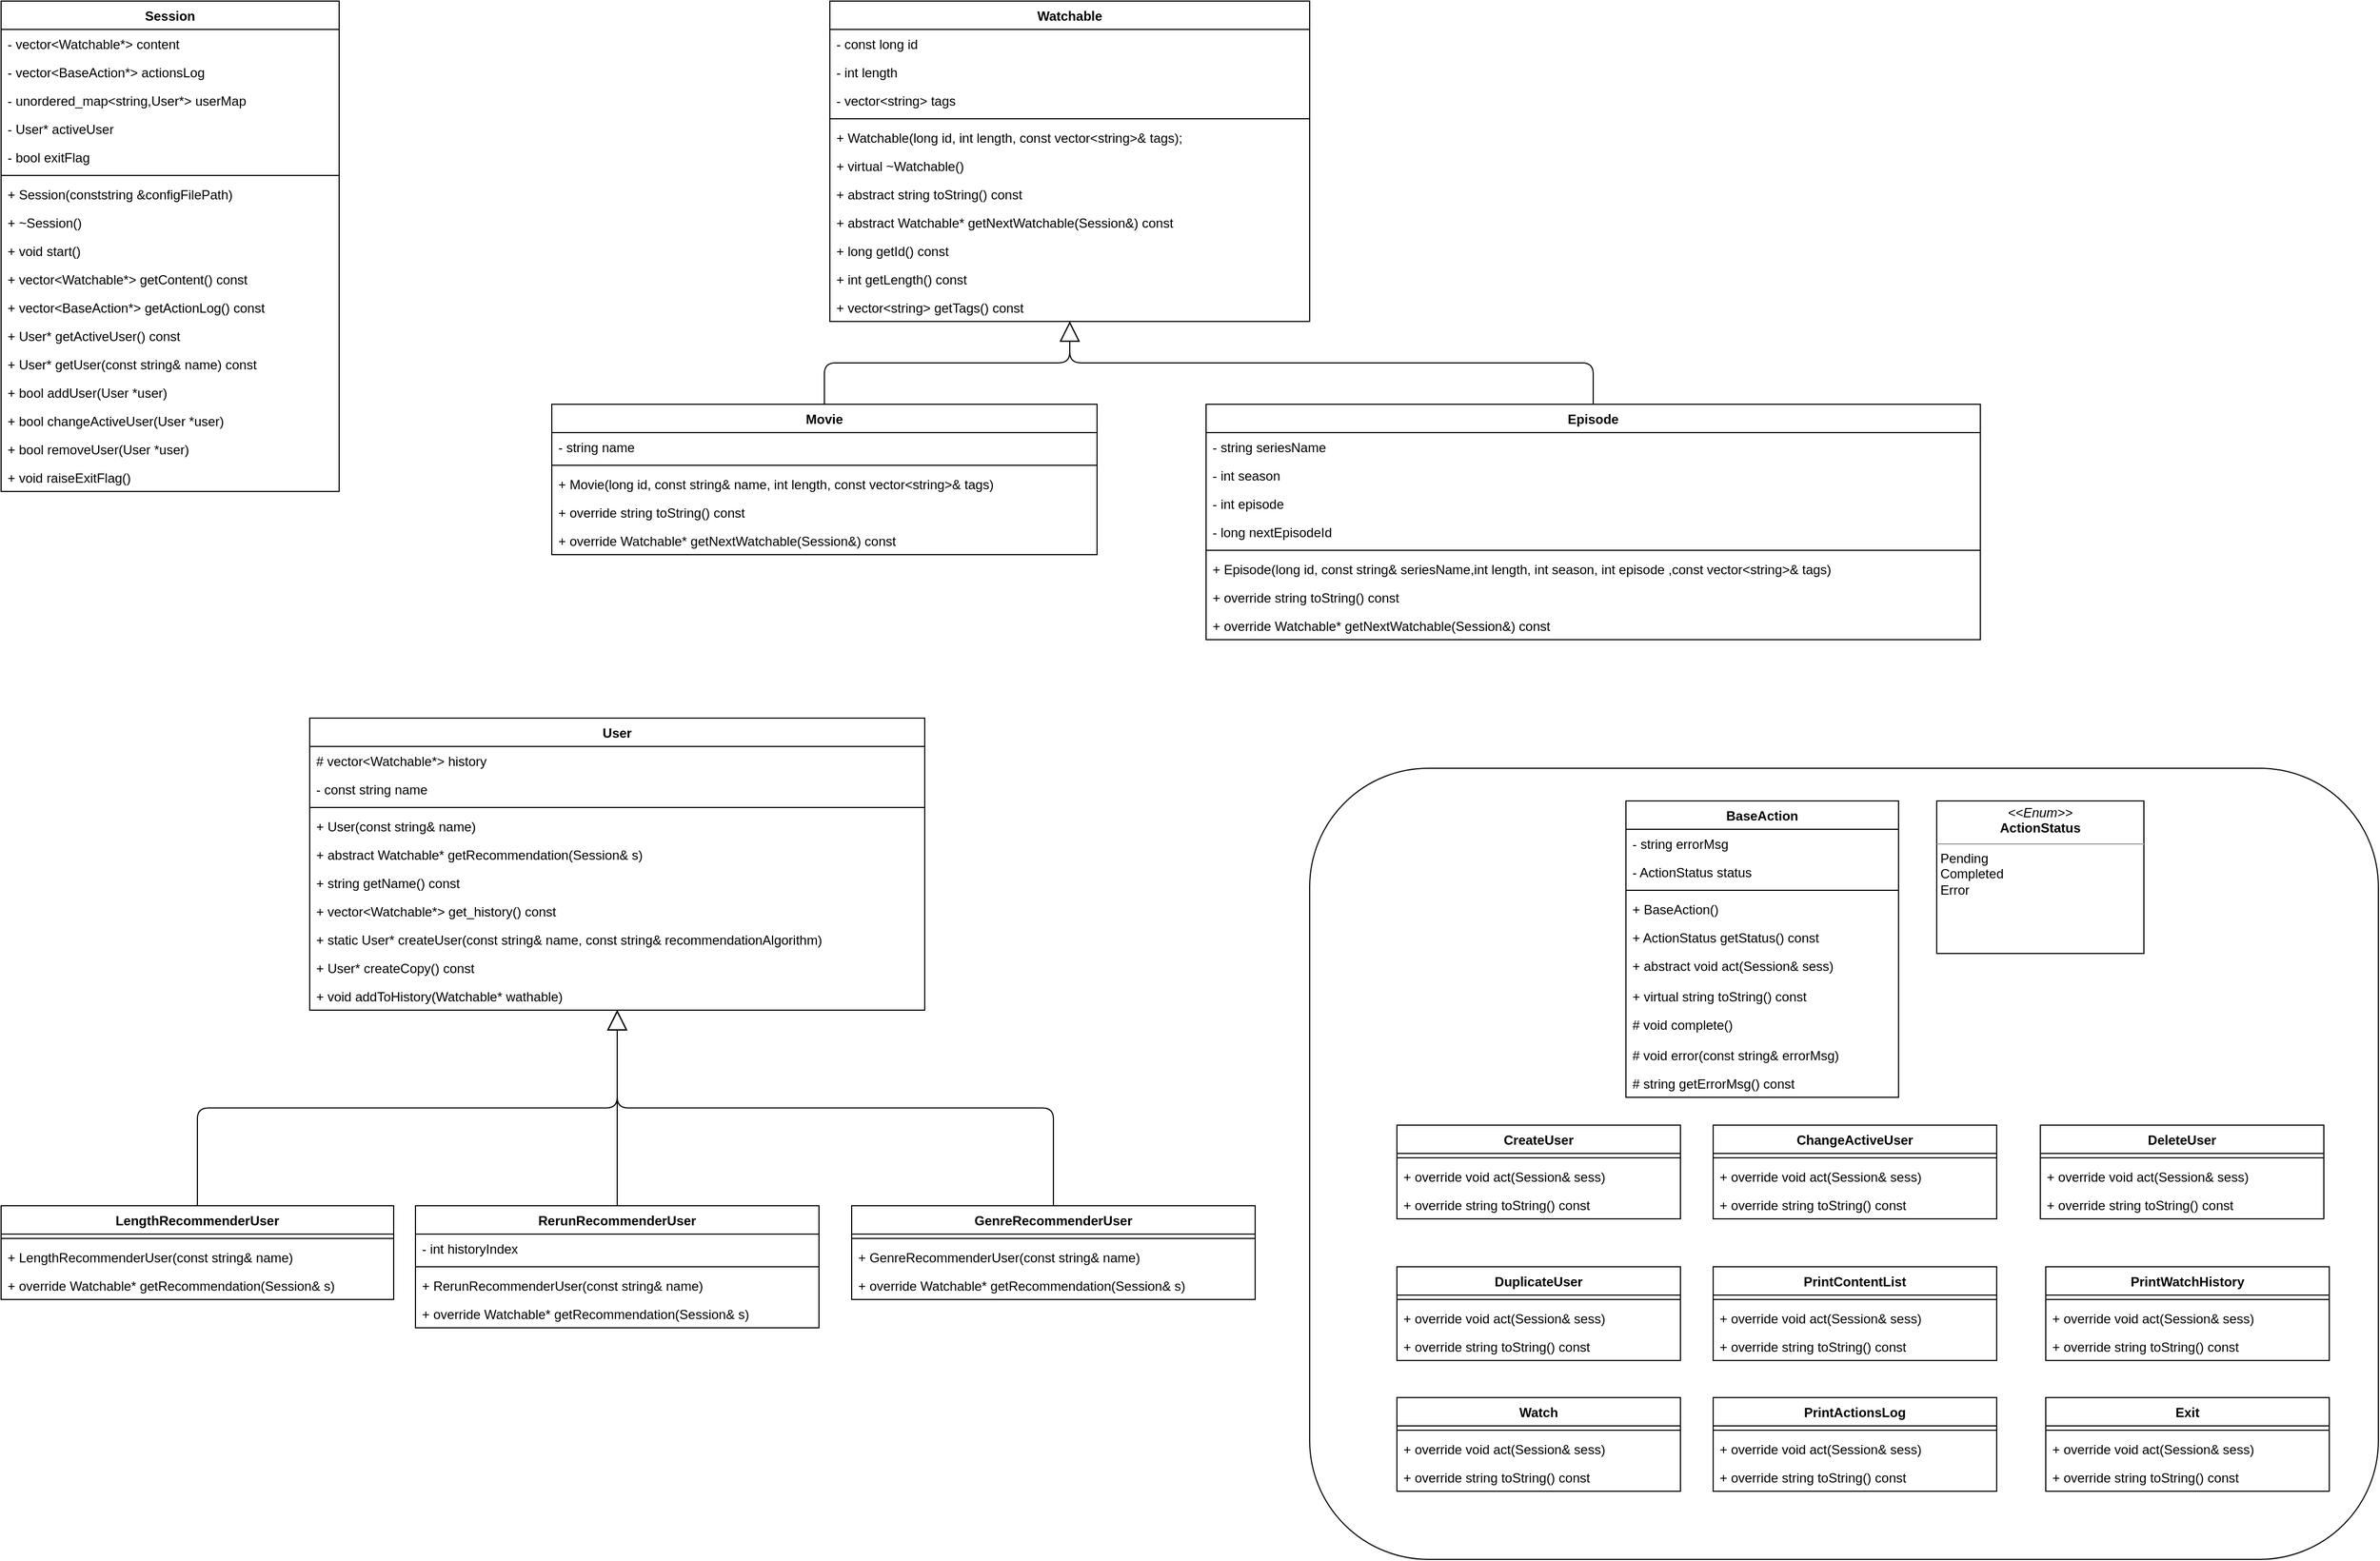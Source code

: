 <mxfile version="12.2.7" type="device" pages="1"><diagram id="QKCKcSkZHllk3jR4rg1k" name="Page-1"><mxGraphModel dx="948" dy="667" grid="1" gridSize="10" guides="1" tooltips="1" connect="1" arrows="1" fold="1" page="1" pageScale="1" pageWidth="850" pageHeight="1100" math="0" shadow="0"><root><mxCell id="0"/><mxCell id="1" parent="0"/><mxCell id="x1Apc_pPSj3UJQAnfEku-130" value="" style="rounded=1;whiteSpace=wrap;html=1;" parent="1" vertex="1"><mxGeometry x="1230" y="724" width="980" height="726" as="geometry"/></mxCell><mxCell id="x1Apc_pPSj3UJQAnfEku-5" value="Session" style="swimlane;fontStyle=1;align=center;verticalAlign=top;childLayout=stackLayout;horizontal=1;startSize=26;horizontalStack=0;resizeParent=1;resizeParentMax=0;resizeLast=0;collapsible=1;marginBottom=0;" parent="1" vertex="1"><mxGeometry x="30" y="20" width="310" height="450" as="geometry"/></mxCell><mxCell id="x1Apc_pPSj3UJQAnfEku-8" value="- vector&lt;Watchable*&gt; content" style="text;strokeColor=none;fillColor=none;align=left;verticalAlign=top;spacingLeft=4;spacingRight=4;overflow=hidden;rotatable=0;points=[[0,0.5],[1,0.5]];portConstraint=eastwest;" parent="x1Apc_pPSj3UJQAnfEku-5" vertex="1"><mxGeometry y="26" width="310" height="26" as="geometry"/></mxCell><mxCell id="x1Apc_pPSj3UJQAnfEku-11" value="- vector&lt;BaseAction*&gt; actionsLog" style="text;strokeColor=none;fillColor=none;align=left;verticalAlign=top;spacingLeft=4;spacingRight=4;overflow=hidden;rotatable=0;points=[[0,0.5],[1,0.5]];portConstraint=eastwest;" parent="x1Apc_pPSj3UJQAnfEku-5" vertex="1"><mxGeometry y="52" width="310" height="26" as="geometry"/></mxCell><mxCell id="x1Apc_pPSj3UJQAnfEku-12" value="- unordered_map&lt;string,User*&gt; userMap" style="text;strokeColor=none;fillColor=none;align=left;verticalAlign=top;spacingLeft=4;spacingRight=4;overflow=hidden;rotatable=0;points=[[0,0.5],[1,0.5]];portConstraint=eastwest;" parent="x1Apc_pPSj3UJQAnfEku-5" vertex="1"><mxGeometry y="78" width="310" height="26" as="geometry"/></mxCell><mxCell id="x1Apc_pPSj3UJQAnfEku-13" value="- User* activeUser" style="text;strokeColor=none;fillColor=none;align=left;verticalAlign=top;spacingLeft=4;spacingRight=4;overflow=hidden;rotatable=0;points=[[0,0.5],[1,0.5]];portConstraint=eastwest;" parent="x1Apc_pPSj3UJQAnfEku-5" vertex="1"><mxGeometry y="104" width="310" height="26" as="geometry"/></mxCell><mxCell id="_X0SBohGbciccEyS56jX-1" value="- bool exitFlag" style="text;strokeColor=none;fillColor=none;align=left;verticalAlign=top;spacingLeft=4;spacingRight=4;overflow=hidden;rotatable=0;points=[[0,0.5],[1,0.5]];portConstraint=eastwest;" vertex="1" parent="x1Apc_pPSj3UJQAnfEku-5"><mxGeometry y="130" width="310" height="26" as="geometry"/></mxCell><mxCell id="x1Apc_pPSj3UJQAnfEku-7" value="" style="line;strokeWidth=1;fillColor=none;align=left;verticalAlign=middle;spacingTop=-1;spacingLeft=3;spacingRight=3;rotatable=0;labelPosition=right;points=[];portConstraint=eastwest;" parent="x1Apc_pPSj3UJQAnfEku-5" vertex="1"><mxGeometry y="156" width="310" height="8" as="geometry"/></mxCell><mxCell id="x1Apc_pPSj3UJQAnfEku-6" value="+ Session(conststring &amp;configFilePath)" style="text;strokeColor=none;fillColor=none;align=left;verticalAlign=top;spacingLeft=4;spacingRight=4;overflow=hidden;rotatable=0;points=[[0,0.5],[1,0.5]];portConstraint=eastwest;" parent="x1Apc_pPSj3UJQAnfEku-5" vertex="1"><mxGeometry y="164" width="310" height="26" as="geometry"/></mxCell><mxCell id="x1Apc_pPSj3UJQAnfEku-9" value="+ ~Session()" style="text;strokeColor=none;fillColor=none;align=left;verticalAlign=top;spacingLeft=4;spacingRight=4;overflow=hidden;rotatable=0;points=[[0,0.5],[1,0.5]];portConstraint=eastwest;" parent="x1Apc_pPSj3UJQAnfEku-5" vertex="1"><mxGeometry y="190" width="310" height="26" as="geometry"/></mxCell><mxCell id="x1Apc_pPSj3UJQAnfEku-10" value="+ void start()" style="text;strokeColor=none;fillColor=none;align=left;verticalAlign=top;spacingLeft=4;spacingRight=4;overflow=hidden;rotatable=0;points=[[0,0.5],[1,0.5]];portConstraint=eastwest;" parent="x1Apc_pPSj3UJQAnfEku-5" vertex="1"><mxGeometry y="216" width="310" height="26" as="geometry"/></mxCell><mxCell id="IZ-218lZHmTjd-0ZFnuv-7" value="+ vector&lt;Watchable*&gt; getContent() const" style="text;strokeColor=none;fillColor=none;align=left;verticalAlign=top;spacingLeft=4;spacingRight=4;overflow=hidden;rotatable=0;points=[[0,0.5],[1,0.5]];portConstraint=eastwest;" vertex="1" parent="x1Apc_pPSj3UJQAnfEku-5"><mxGeometry y="242" width="310" height="26" as="geometry"/></mxCell><mxCell id="IZ-218lZHmTjd-0ZFnuv-8" value="+ vector&lt;BaseAction*&gt; getActionLog() const" style="text;strokeColor=none;fillColor=none;align=left;verticalAlign=top;spacingLeft=4;spacingRight=4;overflow=hidden;rotatable=0;points=[[0,0.5],[1,0.5]];portConstraint=eastwest;" vertex="1" parent="x1Apc_pPSj3UJQAnfEku-5"><mxGeometry y="268" width="310" height="26" as="geometry"/></mxCell><mxCell id="wdeqgDESH13Mwhtyutlz-1" value="+ User* getActiveUser() const" style="text;strokeColor=none;fillColor=none;align=left;verticalAlign=top;spacingLeft=4;spacingRight=4;overflow=hidden;rotatable=0;points=[[0,0.5],[1,0.5]];portConstraint=eastwest;" vertex="1" parent="x1Apc_pPSj3UJQAnfEku-5"><mxGeometry y="294" width="310" height="26" as="geometry"/></mxCell><mxCell id="IZ-218lZHmTjd-0ZFnuv-5" value="+ User* getUser(const string&amp; name) const" style="text;strokeColor=none;fillColor=none;align=left;verticalAlign=top;spacingLeft=4;spacingRight=4;overflow=hidden;rotatable=0;points=[[0,0.5],[1,0.5]];portConstraint=eastwest;" vertex="1" parent="x1Apc_pPSj3UJQAnfEku-5"><mxGeometry y="320" width="310" height="26" as="geometry"/></mxCell><mxCell id="IZ-218lZHmTjd-0ZFnuv-1" value="+ bool addUser(User *user)" style="text;strokeColor=none;fillColor=none;align=left;verticalAlign=top;spacingLeft=4;spacingRight=4;overflow=hidden;rotatable=0;points=[[0,0.5],[1,0.5]];portConstraint=eastwest;" vertex="1" parent="x1Apc_pPSj3UJQAnfEku-5"><mxGeometry y="346" width="310" height="26" as="geometry"/></mxCell><mxCell id="IZ-218lZHmTjd-0ZFnuv-3" value="+ bool changeActiveUser(User *user)" style="text;strokeColor=none;fillColor=none;align=left;verticalAlign=top;spacingLeft=4;spacingRight=4;overflow=hidden;rotatable=0;points=[[0,0.5],[1,0.5]];portConstraint=eastwest;" vertex="1" parent="x1Apc_pPSj3UJQAnfEku-5"><mxGeometry y="372" width="310" height="26" as="geometry"/></mxCell><mxCell id="IZ-218lZHmTjd-0ZFnuv-4" value="+ bool removeUser(User *user)" style="text;strokeColor=none;fillColor=none;align=left;verticalAlign=top;spacingLeft=4;spacingRight=4;overflow=hidden;rotatable=0;points=[[0,0.5],[1,0.5]];portConstraint=eastwest;" vertex="1" parent="x1Apc_pPSj3UJQAnfEku-5"><mxGeometry y="398" width="310" height="26" as="geometry"/></mxCell><mxCell id="_X0SBohGbciccEyS56jX-2" value="+ void raiseExitFlag()" style="text;strokeColor=none;fillColor=none;align=left;verticalAlign=top;spacingLeft=4;spacingRight=4;overflow=hidden;rotatable=0;points=[[0,0.5],[1,0.5]];portConstraint=eastwest;" vertex="1" parent="x1Apc_pPSj3UJQAnfEku-5"><mxGeometry y="424" width="310" height="26" as="geometry"/></mxCell><mxCell id="x1Apc_pPSj3UJQAnfEku-14" value="Watchable" style="swimlane;fontStyle=1;align=center;verticalAlign=top;childLayout=stackLayout;horizontal=1;startSize=26;horizontalStack=0;resizeParent=1;resizeParentMax=0;resizeLast=0;collapsible=1;marginBottom=0;" parent="1" vertex="1"><mxGeometry x="790" y="20" width="440" height="294" as="geometry"/></mxCell><mxCell id="x1Apc_pPSj3UJQAnfEku-22" value="- const long id" style="text;strokeColor=none;fillColor=none;align=left;verticalAlign=top;spacingLeft=4;spacingRight=4;overflow=hidden;rotatable=0;points=[[0,0.5],[1,0.5]];portConstraint=eastwest;" parent="x1Apc_pPSj3UJQAnfEku-14" vertex="1"><mxGeometry y="26" width="440" height="26" as="geometry"/></mxCell><mxCell id="x1Apc_pPSj3UJQAnfEku-23" value="- int length" style="text;strokeColor=none;fillColor=none;align=left;verticalAlign=top;spacingLeft=4;spacingRight=4;overflow=hidden;rotatable=0;points=[[0,0.5],[1,0.5]];portConstraint=eastwest;" parent="x1Apc_pPSj3UJQAnfEku-14" vertex="1"><mxGeometry y="52" width="440" height="26" as="geometry"/></mxCell><mxCell id="x1Apc_pPSj3UJQAnfEku-15" value="- vector&lt;string&gt; tags" style="text;strokeColor=none;fillColor=none;align=left;verticalAlign=top;spacingLeft=4;spacingRight=4;overflow=hidden;rotatable=0;points=[[0,0.5],[1,0.5]];portConstraint=eastwest;" parent="x1Apc_pPSj3UJQAnfEku-14" vertex="1"><mxGeometry y="78" width="440" height="26" as="geometry"/></mxCell><mxCell id="x1Apc_pPSj3UJQAnfEku-16" value="" style="line;strokeWidth=1;fillColor=none;align=left;verticalAlign=middle;spacingTop=-1;spacingLeft=3;spacingRight=3;rotatable=0;labelPosition=right;points=[];portConstraint=eastwest;" parent="x1Apc_pPSj3UJQAnfEku-14" vertex="1"><mxGeometry y="104" width="440" height="8" as="geometry"/></mxCell><mxCell id="x1Apc_pPSj3UJQAnfEku-21" value="+ Watchable(long id, int length, const vector&lt;string&gt;&amp; tags);" style="text;strokeColor=none;fillColor=none;align=left;verticalAlign=top;spacingLeft=4;spacingRight=4;overflow=hidden;rotatable=0;points=[[0,0.5],[1,0.5]];portConstraint=eastwest;" parent="x1Apc_pPSj3UJQAnfEku-14" vertex="1"><mxGeometry y="112" width="440" height="26" as="geometry"/></mxCell><mxCell id="x1Apc_pPSj3UJQAnfEku-19" value="+ virtual ~Watchable()" style="text;strokeColor=none;fillColor=none;align=left;verticalAlign=top;spacingLeft=4;spacingRight=4;overflow=hidden;rotatable=0;points=[[0,0.5],[1,0.5]];portConstraint=eastwest;" parent="x1Apc_pPSj3UJQAnfEku-14" vertex="1"><mxGeometry y="138" width="440" height="26" as="geometry"/></mxCell><mxCell id="x1Apc_pPSj3UJQAnfEku-20" value="+ abstract string toString() const" style="text;strokeColor=none;fillColor=none;align=left;verticalAlign=top;spacingLeft=4;spacingRight=4;overflow=hidden;rotatable=0;points=[[0,0.5],[1,0.5]];portConstraint=eastwest;" parent="x1Apc_pPSj3UJQAnfEku-14" vertex="1"><mxGeometry y="164" width="440" height="26" as="geometry"/></mxCell><mxCell id="x1Apc_pPSj3UJQAnfEku-18" value="+ abstract Watchable* getNextWatchable(Session&amp;) const" style="text;strokeColor=none;fillColor=none;align=left;verticalAlign=top;spacingLeft=4;spacingRight=4;overflow=hidden;rotatable=0;points=[[0,0.5],[1,0.5]];portConstraint=eastwest;" parent="x1Apc_pPSj3UJQAnfEku-14" vertex="1"><mxGeometry y="190" width="440" height="26" as="geometry"/></mxCell><mxCell id="IZ-218lZHmTjd-0ZFnuv-9" value="+ long getId() const" style="text;strokeColor=none;fillColor=none;align=left;verticalAlign=top;spacingLeft=4;spacingRight=4;overflow=hidden;rotatable=0;points=[[0,0.5],[1,0.5]];portConstraint=eastwest;" vertex="1" parent="x1Apc_pPSj3UJQAnfEku-14"><mxGeometry y="216" width="440" height="26" as="geometry"/></mxCell><mxCell id="Cm1gu221eptJbL1e45Us-1" value="+ int getLength() const" style="text;strokeColor=none;fillColor=none;align=left;verticalAlign=top;spacingLeft=4;spacingRight=4;overflow=hidden;rotatable=0;points=[[0,0.5],[1,0.5]];portConstraint=eastwest;" vertex="1" parent="x1Apc_pPSj3UJQAnfEku-14"><mxGeometry y="242" width="440" height="26" as="geometry"/></mxCell><mxCell id="Cm1gu221eptJbL1e45Us-4" value="+ vector&lt;string&gt; getTags() const" style="text;strokeColor=none;fillColor=none;align=left;verticalAlign=top;spacingLeft=4;spacingRight=4;overflow=hidden;rotatable=0;points=[[0,0.5],[1,0.5]];portConstraint=eastwest;" vertex="1" parent="x1Apc_pPSj3UJQAnfEku-14"><mxGeometry y="268" width="440" height="26" as="geometry"/></mxCell><mxCell id="x1Apc_pPSj3UJQAnfEku-24" value="Movie" style="swimlane;fontStyle=1;align=center;verticalAlign=top;childLayout=stackLayout;horizontal=1;startSize=26;horizontalStack=0;resizeParent=1;resizeParentMax=0;resizeLast=0;collapsible=1;marginBottom=0;" parent="1" vertex="1"><mxGeometry x="535" y="390" width="500" height="138" as="geometry"/></mxCell><mxCell id="x1Apc_pPSj3UJQAnfEku-25" value="- string name" style="text;strokeColor=none;fillColor=none;align=left;verticalAlign=top;spacingLeft=4;spacingRight=4;overflow=hidden;rotatable=0;points=[[0,0.5],[1,0.5]];portConstraint=eastwest;" parent="x1Apc_pPSj3UJQAnfEku-24" vertex="1"><mxGeometry y="26" width="500" height="26" as="geometry"/></mxCell><mxCell id="x1Apc_pPSj3UJQAnfEku-28" value="" style="line;strokeWidth=1;fillColor=none;align=left;verticalAlign=middle;spacingTop=-1;spacingLeft=3;spacingRight=3;rotatable=0;labelPosition=right;points=[];portConstraint=eastwest;" parent="x1Apc_pPSj3UJQAnfEku-24" vertex="1"><mxGeometry y="52" width="500" height="8" as="geometry"/></mxCell><mxCell id="x1Apc_pPSj3UJQAnfEku-29" value="+ Movie(long id, const string&amp; name, int length, const vector&lt;string&gt;&amp; tags)" style="text;strokeColor=none;fillColor=none;align=left;verticalAlign=top;spacingLeft=4;spacingRight=4;overflow=hidden;rotatable=0;points=[[0,0.5],[1,0.5]];portConstraint=eastwest;" parent="x1Apc_pPSj3UJQAnfEku-24" vertex="1"><mxGeometry y="60" width="500" height="26" as="geometry"/></mxCell><mxCell id="x1Apc_pPSj3UJQAnfEku-30" value="+ override string toString() const" style="text;strokeColor=none;fillColor=none;align=left;verticalAlign=top;spacingLeft=4;spacingRight=4;overflow=hidden;rotatable=0;points=[[0,0.5],[1,0.5]];portConstraint=eastwest;" parent="x1Apc_pPSj3UJQAnfEku-24" vertex="1"><mxGeometry y="86" width="500" height="26" as="geometry"/></mxCell><mxCell id="x1Apc_pPSj3UJQAnfEku-31" value="+ override Watchable* getNextWatchable(Session&amp;) const" style="text;strokeColor=none;fillColor=none;align=left;verticalAlign=top;spacingLeft=4;spacingRight=4;overflow=hidden;rotatable=0;points=[[0,0.5],[1,0.5]];portConstraint=eastwest;" parent="x1Apc_pPSj3UJQAnfEku-24" vertex="1"><mxGeometry y="112" width="500" height="26" as="geometry"/></mxCell><mxCell id="x1Apc_pPSj3UJQAnfEku-33" value="" style="endArrow=block;endSize=16;endFill=0;html=1;exitX=0.5;exitY=0;exitDx=0;exitDy=0;entryX=0.5;entryY=1;entryDx=0;entryDy=0;edgeStyle=orthogonalEdgeStyle;" parent="1" source="x1Apc_pPSj3UJQAnfEku-24" target="x1Apc_pPSj3UJQAnfEku-14" edge="1"><mxGeometry width="160" relative="1" as="geometry"><mxPoint x="600" y="210" as="sourcePoint"/><mxPoint x="760" y="210" as="targetPoint"/></mxGeometry></mxCell><mxCell id="x1Apc_pPSj3UJQAnfEku-34" value="Episode" style="swimlane;fontStyle=1;align=center;verticalAlign=top;childLayout=stackLayout;horizontal=1;startSize=26;horizontalStack=0;resizeParent=1;resizeParentMax=0;resizeLast=0;collapsible=1;marginBottom=0;" parent="1" vertex="1"><mxGeometry x="1135" y="390" width="710" height="216" as="geometry"/></mxCell><mxCell id="x1Apc_pPSj3UJQAnfEku-35" value="- string seriesName" style="text;strokeColor=none;fillColor=none;align=left;verticalAlign=top;spacingLeft=4;spacingRight=4;overflow=hidden;rotatable=0;points=[[0,0.5],[1,0.5]];portConstraint=eastwest;" parent="x1Apc_pPSj3UJQAnfEku-34" vertex="1"><mxGeometry y="26" width="710" height="26" as="geometry"/></mxCell><mxCell id="x1Apc_pPSj3UJQAnfEku-36" value="- int season" style="text;strokeColor=none;fillColor=none;align=left;verticalAlign=top;spacingLeft=4;spacingRight=4;overflow=hidden;rotatable=0;points=[[0,0.5],[1,0.5]];portConstraint=eastwest;" parent="x1Apc_pPSj3UJQAnfEku-34" vertex="1"><mxGeometry y="52" width="710" height="26" as="geometry"/></mxCell><mxCell id="x1Apc_pPSj3UJQAnfEku-44" value="- int episode" style="text;strokeColor=none;fillColor=none;align=left;verticalAlign=top;spacingLeft=4;spacingRight=4;overflow=hidden;rotatable=0;points=[[0,0.5],[1,0.5]];portConstraint=eastwest;" parent="x1Apc_pPSj3UJQAnfEku-34" vertex="1"><mxGeometry y="78" width="710" height="26" as="geometry"/></mxCell><mxCell id="x1Apc_pPSj3UJQAnfEku-37" value="- long nextEpisodeId" style="text;strokeColor=none;fillColor=none;align=left;verticalAlign=top;spacingLeft=4;spacingRight=4;overflow=hidden;rotatable=0;points=[[0,0.5],[1,0.5]];portConstraint=eastwest;" parent="x1Apc_pPSj3UJQAnfEku-34" vertex="1"><mxGeometry y="104" width="710" height="26" as="geometry"/></mxCell><mxCell id="x1Apc_pPSj3UJQAnfEku-38" value="" style="line;strokeWidth=1;fillColor=none;align=left;verticalAlign=middle;spacingTop=-1;spacingLeft=3;spacingRight=3;rotatable=0;labelPosition=right;points=[];portConstraint=eastwest;" parent="x1Apc_pPSj3UJQAnfEku-34" vertex="1"><mxGeometry y="130" width="710" height="8" as="geometry"/></mxCell><mxCell id="x1Apc_pPSj3UJQAnfEku-39" value="+ Episode(long id, const string&amp; seriesName,int length, int season, int episode ,const vector&lt;string&gt;&amp; tags)" style="text;strokeColor=none;fillColor=none;align=left;verticalAlign=top;spacingLeft=4;spacingRight=4;overflow=hidden;rotatable=0;points=[[0,0.5],[1,0.5]];portConstraint=eastwest;" parent="x1Apc_pPSj3UJQAnfEku-34" vertex="1"><mxGeometry y="138" width="710" height="26" as="geometry"/></mxCell><mxCell id="x1Apc_pPSj3UJQAnfEku-40" value="+ override string toString() const" style="text;strokeColor=none;fillColor=none;align=left;verticalAlign=top;spacingLeft=4;spacingRight=4;overflow=hidden;rotatable=0;points=[[0,0.5],[1,0.5]];portConstraint=eastwest;" parent="x1Apc_pPSj3UJQAnfEku-34" vertex="1"><mxGeometry y="164" width="710" height="26" as="geometry"/></mxCell><mxCell id="x1Apc_pPSj3UJQAnfEku-41" value="+ override Watchable* getNextWatchable(Session&amp;) const" style="text;strokeColor=none;fillColor=none;align=left;verticalAlign=top;spacingLeft=4;spacingRight=4;overflow=hidden;rotatable=0;points=[[0,0.5],[1,0.5]];portConstraint=eastwest;" parent="x1Apc_pPSj3UJQAnfEku-34" vertex="1"><mxGeometry y="190" width="710" height="26" as="geometry"/></mxCell><mxCell id="x1Apc_pPSj3UJQAnfEku-43" value="" style="endArrow=block;endSize=16;endFill=0;html=1;exitX=0.5;exitY=0;exitDx=0;exitDy=0;entryX=0.5;entryY=1;entryDx=0;entryDy=0;edgeStyle=orthogonalEdgeStyle;" parent="1" source="x1Apc_pPSj3UJQAnfEku-34" target="x1Apc_pPSj3UJQAnfEku-14" edge="1"><mxGeometry width="160" relative="1" as="geometry"><mxPoint x="1099.857" y="294.357" as="sourcePoint"/><mxPoint x="1329.857" y="210.071" as="targetPoint"/></mxGeometry></mxCell><mxCell id="x1Apc_pPSj3UJQAnfEku-45" value="User" style="swimlane;fontStyle=1;align=center;verticalAlign=top;childLayout=stackLayout;horizontal=1;startSize=26;horizontalStack=0;resizeParent=1;resizeParentMax=0;resizeLast=0;collapsible=1;marginBottom=0;" parent="1" vertex="1"><mxGeometry x="313" y="678" width="564" height="268" as="geometry"/></mxCell><mxCell id="x1Apc_pPSj3UJQAnfEku-46" value="# vector&lt;Watchable*&gt; history" style="text;strokeColor=none;fillColor=none;align=left;verticalAlign=top;spacingLeft=4;spacingRight=4;overflow=hidden;rotatable=0;points=[[0,0.5],[1,0.5]];portConstraint=eastwest;" parent="x1Apc_pPSj3UJQAnfEku-45" vertex="1"><mxGeometry y="26" width="564" height="26" as="geometry"/></mxCell><mxCell id="x1Apc_pPSj3UJQAnfEku-52" value="- const string name" style="text;strokeColor=none;fillColor=none;align=left;verticalAlign=top;spacingLeft=4;spacingRight=4;overflow=hidden;rotatable=0;points=[[0,0.5],[1,0.5]];portConstraint=eastwest;" parent="x1Apc_pPSj3UJQAnfEku-45" vertex="1"><mxGeometry y="52" width="564" height="26" as="geometry"/></mxCell><mxCell id="x1Apc_pPSj3UJQAnfEku-47" value="" style="line;strokeWidth=1;fillColor=none;align=left;verticalAlign=middle;spacingTop=-1;spacingLeft=3;spacingRight=3;rotatable=0;labelPosition=right;points=[];portConstraint=eastwest;" parent="x1Apc_pPSj3UJQAnfEku-45" vertex="1"><mxGeometry y="78" width="564" height="8" as="geometry"/></mxCell><mxCell id="x1Apc_pPSj3UJQAnfEku-50" value="+ User(const string&amp; name)" style="text;strokeColor=none;fillColor=none;align=left;verticalAlign=top;spacingLeft=4;spacingRight=4;overflow=hidden;rotatable=0;points=[[0,0.5],[1,0.5]];portConstraint=eastwest;" parent="x1Apc_pPSj3UJQAnfEku-45" vertex="1"><mxGeometry y="86" width="564" height="26" as="geometry"/></mxCell><mxCell id="x1Apc_pPSj3UJQAnfEku-51" value="+ abstract Watchable* getRecommendation(Session&amp; s)" style="text;strokeColor=none;fillColor=none;align=left;verticalAlign=top;spacingLeft=4;spacingRight=4;overflow=hidden;rotatable=0;points=[[0,0.5],[1,0.5]];portConstraint=eastwest;" parent="x1Apc_pPSj3UJQAnfEku-45" vertex="1"><mxGeometry y="112" width="564" height="26" as="geometry"/></mxCell><mxCell id="x1Apc_pPSj3UJQAnfEku-49" value="+ string getName() const" style="text;strokeColor=none;fillColor=none;align=left;verticalAlign=top;spacingLeft=4;spacingRight=4;overflow=hidden;rotatable=0;points=[[0,0.5],[1,0.5]];portConstraint=eastwest;" parent="x1Apc_pPSj3UJQAnfEku-45" vertex="1"><mxGeometry y="138" width="564" height="26" as="geometry"/></mxCell><mxCell id="IZ-218lZHmTjd-0ZFnuv-2" value="+ vector&lt;Watchable*&gt; get_history() const" style="text;strokeColor=none;fillColor=none;align=left;verticalAlign=top;spacingLeft=4;spacingRight=4;overflow=hidden;rotatable=0;points=[[0,0.5],[1,0.5]];portConstraint=eastwest;" vertex="1" parent="x1Apc_pPSj3UJQAnfEku-45"><mxGeometry y="164" width="564" height="26" as="geometry"/></mxCell><mxCell id="x1Apc_pPSj3UJQAnfEku-48" value="+ static User* createUser(const string&amp; name, const string&amp; recommendationAlgorithm)" style="text;strokeColor=none;fillColor=none;align=left;verticalAlign=top;spacingLeft=4;spacingRight=4;overflow=hidden;rotatable=0;points=[[0,0.5],[1,0.5]];portConstraint=eastwest;" parent="x1Apc_pPSj3UJQAnfEku-45" vertex="1"><mxGeometry y="190" width="564" height="26" as="geometry"/></mxCell><mxCell id="IZ-218lZHmTjd-0ZFnuv-6" value="+ User* createCopy() const" style="text;strokeColor=none;fillColor=none;align=left;verticalAlign=top;spacingLeft=4;spacingRight=4;overflow=hidden;rotatable=0;points=[[0,0.5],[1,0.5]];portConstraint=eastwest;" vertex="1" parent="x1Apc_pPSj3UJQAnfEku-45"><mxGeometry y="216" width="564" height="26" as="geometry"/></mxCell><mxCell id="IZ-218lZHmTjd-0ZFnuv-11" value="+ void addToHistory(Watchable* wathable)" style="text;strokeColor=none;fillColor=none;align=left;verticalAlign=top;spacingLeft=4;spacingRight=4;overflow=hidden;rotatable=0;points=[[0,0.5],[1,0.5]];portConstraint=eastwest;" vertex="1" parent="x1Apc_pPSj3UJQAnfEku-45"><mxGeometry y="242" width="564" height="26" as="geometry"/></mxCell><mxCell id="x1Apc_pPSj3UJQAnfEku-54" value="LengthRecommenderUser" style="swimlane;fontStyle=1;align=center;verticalAlign=top;childLayout=stackLayout;horizontal=1;startSize=26;horizontalStack=0;resizeParent=1;resizeParentMax=0;resizeLast=0;collapsible=1;marginBottom=0;" parent="1" vertex="1"><mxGeometry x="30" y="1125.5" width="360" height="86" as="geometry"/></mxCell><mxCell id="x1Apc_pPSj3UJQAnfEku-56" value="" style="line;strokeWidth=1;fillColor=none;align=left;verticalAlign=middle;spacingTop=-1;spacingLeft=3;spacingRight=3;rotatable=0;labelPosition=right;points=[];portConstraint=eastwest;" parent="x1Apc_pPSj3UJQAnfEku-54" vertex="1"><mxGeometry y="26" width="360" height="8" as="geometry"/></mxCell><mxCell id="x1Apc_pPSj3UJQAnfEku-58" value="+ LengthRecommenderUser(const string&amp; name)" style="text;strokeColor=none;fillColor=none;align=left;verticalAlign=top;spacingLeft=4;spacingRight=4;overflow=hidden;rotatable=0;points=[[0,0.5],[1,0.5]];portConstraint=eastwest;" parent="x1Apc_pPSj3UJQAnfEku-54" vertex="1"><mxGeometry y="34" width="360" height="26" as="geometry"/></mxCell><mxCell id="x1Apc_pPSj3UJQAnfEku-57" value="+ override Watchable* getRecommendation(Session&amp; s)" style="text;strokeColor=none;fillColor=none;align=left;verticalAlign=top;spacingLeft=4;spacingRight=4;overflow=hidden;rotatable=0;points=[[0,0.5],[1,0.5]];portConstraint=eastwest;" parent="x1Apc_pPSj3UJQAnfEku-54" vertex="1"><mxGeometry y="60" width="360" height="26" as="geometry"/></mxCell><mxCell id="x1Apc_pPSj3UJQAnfEku-59" value="" style="endArrow=block;endSize=16;endFill=0;html=1;edgeStyle=orthogonalEdgeStyle;exitX=0.5;exitY=0;exitDx=0;exitDy=0;entryX=0.5;entryY=1;entryDx=0;entryDy=0;" parent="1" source="x1Apc_pPSj3UJQAnfEku-54" target="x1Apc_pPSj3UJQAnfEku-45" edge="1"><mxGeometry width="160" relative="1" as="geometry"><mxPoint x="280" y="880" as="sourcePoint"/><mxPoint x="440" y="880" as="targetPoint"/></mxGeometry></mxCell><mxCell id="x1Apc_pPSj3UJQAnfEku-60" value="RerunRecommenderUser" style="swimlane;fontStyle=1;align=center;verticalAlign=top;childLayout=stackLayout;horizontal=1;startSize=26;horizontalStack=0;resizeParent=1;resizeParentMax=0;resizeLast=0;collapsible=1;marginBottom=0;" parent="1" vertex="1"><mxGeometry x="410" y="1125.5" width="370" height="112" as="geometry"/></mxCell><mxCell id="Cm1gu221eptJbL1e45Us-3" value="- int historyIndex" style="text;strokeColor=none;fillColor=none;align=left;verticalAlign=top;spacingLeft=4;spacingRight=4;overflow=hidden;rotatable=0;points=[[0,0.5],[1,0.5]];portConstraint=eastwest;" vertex="1" parent="x1Apc_pPSj3UJQAnfEku-60"><mxGeometry y="26" width="370" height="26" as="geometry"/></mxCell><mxCell id="x1Apc_pPSj3UJQAnfEku-61" value="" style="line;strokeWidth=1;fillColor=none;align=left;verticalAlign=middle;spacingTop=-1;spacingLeft=3;spacingRight=3;rotatable=0;labelPosition=right;points=[];portConstraint=eastwest;" parent="x1Apc_pPSj3UJQAnfEku-60" vertex="1"><mxGeometry y="52" width="370" height="8" as="geometry"/></mxCell><mxCell id="x1Apc_pPSj3UJQAnfEku-62" value="+ RerunRecommenderUser(const string&amp; name)" style="text;strokeColor=none;fillColor=none;align=left;verticalAlign=top;spacingLeft=4;spacingRight=4;overflow=hidden;rotatable=0;points=[[0,0.5],[1,0.5]];portConstraint=eastwest;" parent="x1Apc_pPSj3UJQAnfEku-60" vertex="1"><mxGeometry y="60" width="370" height="26" as="geometry"/></mxCell><mxCell id="x1Apc_pPSj3UJQAnfEku-63" value="+ override Watchable* getRecommendation(Session&amp; s)" style="text;strokeColor=none;fillColor=none;align=left;verticalAlign=top;spacingLeft=4;spacingRight=4;overflow=hidden;rotatable=0;points=[[0,0.5],[1,0.5]];portConstraint=eastwest;" parent="x1Apc_pPSj3UJQAnfEku-60" vertex="1"><mxGeometry y="86" width="370" height="26" as="geometry"/></mxCell><mxCell id="x1Apc_pPSj3UJQAnfEku-64" value="GenreRecommenderUser" style="swimlane;fontStyle=1;align=center;verticalAlign=top;childLayout=stackLayout;horizontal=1;startSize=26;horizontalStack=0;resizeParent=1;resizeParentMax=0;resizeLast=0;collapsible=1;marginBottom=0;" parent="1" vertex="1"><mxGeometry x="810" y="1125.5" width="370" height="86" as="geometry"/></mxCell><mxCell id="x1Apc_pPSj3UJQAnfEku-65" value="" style="line;strokeWidth=1;fillColor=none;align=left;verticalAlign=middle;spacingTop=-1;spacingLeft=3;spacingRight=3;rotatable=0;labelPosition=right;points=[];portConstraint=eastwest;" parent="x1Apc_pPSj3UJQAnfEku-64" vertex="1"><mxGeometry y="26" width="370" height="8" as="geometry"/></mxCell><mxCell id="x1Apc_pPSj3UJQAnfEku-66" value="+ GenreRecommenderUser(const string&amp; name)" style="text;strokeColor=none;fillColor=none;align=left;verticalAlign=top;spacingLeft=4;spacingRight=4;overflow=hidden;rotatable=0;points=[[0,0.5],[1,0.5]];portConstraint=eastwest;" parent="x1Apc_pPSj3UJQAnfEku-64" vertex="1"><mxGeometry y="34" width="370" height="26" as="geometry"/></mxCell><mxCell id="x1Apc_pPSj3UJQAnfEku-67" value="+ override Watchable* getRecommendation(Session&amp; s)" style="text;strokeColor=none;fillColor=none;align=left;verticalAlign=top;spacingLeft=4;spacingRight=4;overflow=hidden;rotatable=0;points=[[0,0.5],[1,0.5]];portConstraint=eastwest;" parent="x1Apc_pPSj3UJQAnfEku-64" vertex="1"><mxGeometry y="60" width="370" height="26" as="geometry"/></mxCell><mxCell id="x1Apc_pPSj3UJQAnfEku-68" value="" style="endArrow=block;endSize=16;endFill=0;html=1;exitX=0.5;exitY=0;exitDx=0;exitDy=0;entryX=0.5;entryY=1;entryDx=0;entryDy=0;edgeStyle=orthogonalEdgeStyle;" parent="1" source="x1Apc_pPSj3UJQAnfEku-60" target="x1Apc_pPSj3UJQAnfEku-45" edge="1"><mxGeometry width="160" relative="1" as="geometry"><mxPoint x="710" y="890" as="sourcePoint"/><mxPoint x="870" y="890" as="targetPoint"/></mxGeometry></mxCell><mxCell id="x1Apc_pPSj3UJQAnfEku-69" value="" style="endArrow=block;endSize=16;endFill=0;html=1;exitX=0.5;exitY=0;exitDx=0;exitDy=0;entryX=0.5;entryY=1;entryDx=0;entryDy=0;edgeStyle=orthogonalEdgeStyle;" parent="1" source="x1Apc_pPSj3UJQAnfEku-64" target="x1Apc_pPSj3UJQAnfEku-45" edge="1"><mxGeometry width="160" relative="1" as="geometry"><mxPoint x="935.118" y="920.088" as="sourcePoint"/><mxPoint x="899.824" y="840.088" as="targetPoint"/></mxGeometry></mxCell><mxCell id="x1Apc_pPSj3UJQAnfEku-74" value="BaseAction" style="swimlane;fontStyle=1;align=center;verticalAlign=top;childLayout=stackLayout;horizontal=1;startSize=26;horizontalStack=0;resizeParent=1;resizeParentMax=0;resizeLast=0;collapsible=1;marginBottom=0;" parent="1" vertex="1"><mxGeometry x="1520" y="754" width="250" height="272" as="geometry"/></mxCell><mxCell id="x1Apc_pPSj3UJQAnfEku-75" value="- string errorMsg" style="text;strokeColor=none;fillColor=none;align=left;verticalAlign=top;spacingLeft=4;spacingRight=4;overflow=hidden;rotatable=0;points=[[0,0.5],[1,0.5]];portConstraint=eastwest;" parent="x1Apc_pPSj3UJQAnfEku-74" vertex="1"><mxGeometry y="26" width="250" height="26" as="geometry"/></mxCell><mxCell id="x1Apc_pPSj3UJQAnfEku-84" value="- ActionStatus status" style="text;strokeColor=none;fillColor=none;align=left;verticalAlign=top;spacingLeft=4;spacingRight=4;overflow=hidden;rotatable=0;points=[[0,0.5],[1,0.5]];portConstraint=eastwest;" parent="x1Apc_pPSj3UJQAnfEku-74" vertex="1"><mxGeometry y="52" width="250" height="26" as="geometry"/></mxCell><mxCell id="x1Apc_pPSj3UJQAnfEku-76" value="" style="line;strokeWidth=1;fillColor=none;align=left;verticalAlign=middle;spacingTop=-1;spacingLeft=3;spacingRight=3;rotatable=0;labelPosition=right;points=[];portConstraint=eastwest;" parent="x1Apc_pPSj3UJQAnfEku-74" vertex="1"><mxGeometry y="78" width="250" height="8" as="geometry"/></mxCell><mxCell id="x1Apc_pPSj3UJQAnfEku-80" value="+ BaseAction()" style="text;strokeColor=none;fillColor=none;align=left;verticalAlign=top;spacingLeft=4;spacingRight=4;overflow=hidden;rotatable=0;points=[[0,0.5],[1,0.5]];portConstraint=eastwest;" parent="x1Apc_pPSj3UJQAnfEku-74" vertex="1"><mxGeometry y="86" width="250" height="26" as="geometry"/></mxCell><mxCell id="x1Apc_pPSj3UJQAnfEku-79" value="+ ActionStatus getStatus() const" style="text;strokeColor=none;fillColor=none;align=left;verticalAlign=top;spacingLeft=4;spacingRight=4;overflow=hidden;rotatable=0;points=[[0,0.5],[1,0.5]];portConstraint=eastwest;" parent="x1Apc_pPSj3UJQAnfEku-74" vertex="1"><mxGeometry y="112" width="250" height="26" as="geometry"/></mxCell><mxCell id="x1Apc_pPSj3UJQAnfEku-77" value="+ abstract void act(Session&amp; sess)" style="text;strokeColor=none;fillColor=none;align=left;verticalAlign=top;spacingLeft=4;spacingRight=4;overflow=hidden;rotatable=0;points=[[0,0.5],[1,0.5]];portConstraint=eastwest;" parent="x1Apc_pPSj3UJQAnfEku-74" vertex="1"><mxGeometry y="138" width="250" height="28" as="geometry"/></mxCell><mxCell id="x1Apc_pPSj3UJQAnfEku-83" value="+ virtual string toString() const" style="text;strokeColor=none;fillColor=none;align=left;verticalAlign=top;spacingLeft=4;spacingRight=4;overflow=hidden;rotatable=0;points=[[0,0.5],[1,0.5]];portConstraint=eastwest;" parent="x1Apc_pPSj3UJQAnfEku-74" vertex="1"><mxGeometry y="166" width="250" height="26" as="geometry"/></mxCell><mxCell id="x1Apc_pPSj3UJQAnfEku-82" value="# void complete()" style="text;strokeColor=none;fillColor=none;align=left;verticalAlign=top;spacingLeft=4;spacingRight=4;overflow=hidden;rotatable=0;points=[[0,0.5],[1,0.5]];portConstraint=eastwest;" parent="x1Apc_pPSj3UJQAnfEku-74" vertex="1"><mxGeometry y="192" width="250" height="28" as="geometry"/></mxCell><mxCell id="x1Apc_pPSj3UJQAnfEku-78" value="# void error(const string&amp; errorMsg)" style="text;strokeColor=none;fillColor=none;align=left;verticalAlign=top;spacingLeft=4;spacingRight=4;overflow=hidden;rotatable=0;points=[[0,0.5],[1,0.5]];portConstraint=eastwest;" parent="x1Apc_pPSj3UJQAnfEku-74" vertex="1"><mxGeometry y="220" width="250" height="26" as="geometry"/></mxCell><mxCell id="x1Apc_pPSj3UJQAnfEku-81" value="# string getErrorMsg() const" style="text;strokeColor=none;fillColor=none;align=left;verticalAlign=top;spacingLeft=4;spacingRight=4;overflow=hidden;rotatable=0;points=[[0,0.5],[1,0.5]];portConstraint=eastwest;" parent="x1Apc_pPSj3UJQAnfEku-74" vertex="1"><mxGeometry y="246" width="250" height="26" as="geometry"/></mxCell><mxCell id="x1Apc_pPSj3UJQAnfEku-91" value="CreateUser" style="swimlane;fontStyle=1;align=center;verticalAlign=top;childLayout=stackLayout;horizontal=1;startSize=26;horizontalStack=0;resizeParent=1;resizeParentMax=0;resizeLast=0;collapsible=1;marginBottom=0;" parent="1" vertex="1"><mxGeometry x="1310" y="1051.5" width="260" height="86" as="geometry"/></mxCell><mxCell id="x1Apc_pPSj3UJQAnfEku-93" value="" style="line;strokeWidth=1;fillColor=none;align=left;verticalAlign=middle;spacingTop=-1;spacingLeft=3;spacingRight=3;rotatable=0;labelPosition=right;points=[];portConstraint=eastwest;" parent="x1Apc_pPSj3UJQAnfEku-91" vertex="1"><mxGeometry y="26" width="260" height="8" as="geometry"/></mxCell><mxCell id="x1Apc_pPSj3UJQAnfEku-94" value="+ override void act(Session&amp; sess)" style="text;strokeColor=none;fillColor=none;align=left;verticalAlign=top;spacingLeft=4;spacingRight=4;overflow=hidden;rotatable=0;points=[[0,0.5],[1,0.5]];portConstraint=eastwest;" parent="x1Apc_pPSj3UJQAnfEku-91" vertex="1"><mxGeometry y="34" width="260" height="26" as="geometry"/></mxCell><mxCell id="x1Apc_pPSj3UJQAnfEku-95" value="+ override string toString() const" style="text;strokeColor=none;fillColor=none;align=left;verticalAlign=top;spacingLeft=4;spacingRight=4;overflow=hidden;rotatable=0;points=[[0,0.5],[1,0.5]];portConstraint=eastwest;" parent="x1Apc_pPSj3UJQAnfEku-91" vertex="1"><mxGeometry y="60" width="260" height="26" as="geometry"/></mxCell><mxCell id="x1Apc_pPSj3UJQAnfEku-96" value="ChangeActiveUser" style="swimlane;fontStyle=1;align=center;verticalAlign=top;childLayout=stackLayout;horizontal=1;startSize=26;horizontalStack=0;resizeParent=1;resizeParentMax=0;resizeLast=0;collapsible=1;marginBottom=0;" parent="1" vertex="1"><mxGeometry x="1600" y="1051.5" width="260" height="86" as="geometry"/></mxCell><mxCell id="x1Apc_pPSj3UJQAnfEku-97" value="" style="line;strokeWidth=1;fillColor=none;align=left;verticalAlign=middle;spacingTop=-1;spacingLeft=3;spacingRight=3;rotatable=0;labelPosition=right;points=[];portConstraint=eastwest;" parent="x1Apc_pPSj3UJQAnfEku-96" vertex="1"><mxGeometry y="26" width="260" height="8" as="geometry"/></mxCell><mxCell id="x1Apc_pPSj3UJQAnfEku-98" value="+ override void act(Session&amp; sess)" style="text;strokeColor=none;fillColor=none;align=left;verticalAlign=top;spacingLeft=4;spacingRight=4;overflow=hidden;rotatable=0;points=[[0,0.5],[1,0.5]];portConstraint=eastwest;" parent="x1Apc_pPSj3UJQAnfEku-96" vertex="1"><mxGeometry y="34" width="260" height="26" as="geometry"/></mxCell><mxCell id="x1Apc_pPSj3UJQAnfEku-99" value="+ override string toString() const" style="text;strokeColor=none;fillColor=none;align=left;verticalAlign=top;spacingLeft=4;spacingRight=4;overflow=hidden;rotatable=0;points=[[0,0.5],[1,0.5]];portConstraint=eastwest;" parent="x1Apc_pPSj3UJQAnfEku-96" vertex="1"><mxGeometry y="60" width="260" height="26" as="geometry"/></mxCell><mxCell id="x1Apc_pPSj3UJQAnfEku-100" value="DeleteUser" style="swimlane;fontStyle=1;align=center;verticalAlign=top;childLayout=stackLayout;horizontal=1;startSize=26;horizontalStack=0;resizeParent=1;resizeParentMax=0;resizeLast=0;collapsible=1;marginBottom=0;" parent="1" vertex="1"><mxGeometry x="1900" y="1051.5" width="260" height="86" as="geometry"/></mxCell><mxCell id="x1Apc_pPSj3UJQAnfEku-101" value="" style="line;strokeWidth=1;fillColor=none;align=left;verticalAlign=middle;spacingTop=-1;spacingLeft=3;spacingRight=3;rotatable=0;labelPosition=right;points=[];portConstraint=eastwest;" parent="x1Apc_pPSj3UJQAnfEku-100" vertex="1"><mxGeometry y="26" width="260" height="8" as="geometry"/></mxCell><mxCell id="x1Apc_pPSj3UJQAnfEku-102" value="+ override void act(Session&amp; sess)" style="text;strokeColor=none;fillColor=none;align=left;verticalAlign=top;spacingLeft=4;spacingRight=4;overflow=hidden;rotatable=0;points=[[0,0.5],[1,0.5]];portConstraint=eastwest;" parent="x1Apc_pPSj3UJQAnfEku-100" vertex="1"><mxGeometry y="34" width="260" height="26" as="geometry"/></mxCell><mxCell id="x1Apc_pPSj3UJQAnfEku-103" value="+ override string toString() const" style="text;strokeColor=none;fillColor=none;align=left;verticalAlign=top;spacingLeft=4;spacingRight=4;overflow=hidden;rotatable=0;points=[[0,0.5],[1,0.5]];portConstraint=eastwest;" parent="x1Apc_pPSj3UJQAnfEku-100" vertex="1"><mxGeometry y="60" width="260" height="26" as="geometry"/></mxCell><mxCell id="x1Apc_pPSj3UJQAnfEku-104" value="DuplicateUser" style="swimlane;fontStyle=1;align=center;verticalAlign=top;childLayout=stackLayout;horizontal=1;startSize=26;horizontalStack=0;resizeParent=1;resizeParentMax=0;resizeLast=0;collapsible=1;marginBottom=0;" parent="1" vertex="1"><mxGeometry x="1310" y="1181.5" width="260" height="86" as="geometry"/></mxCell><mxCell id="x1Apc_pPSj3UJQAnfEku-105" value="" style="line;strokeWidth=1;fillColor=none;align=left;verticalAlign=middle;spacingTop=-1;spacingLeft=3;spacingRight=3;rotatable=0;labelPosition=right;points=[];portConstraint=eastwest;" parent="x1Apc_pPSj3UJQAnfEku-104" vertex="1"><mxGeometry y="26" width="260" height="8" as="geometry"/></mxCell><mxCell id="x1Apc_pPSj3UJQAnfEku-106" value="+ override void act(Session&amp; sess)" style="text;strokeColor=none;fillColor=none;align=left;verticalAlign=top;spacingLeft=4;spacingRight=4;overflow=hidden;rotatable=0;points=[[0,0.5],[1,0.5]];portConstraint=eastwest;" parent="x1Apc_pPSj3UJQAnfEku-104" vertex="1"><mxGeometry y="34" width="260" height="26" as="geometry"/></mxCell><mxCell id="x1Apc_pPSj3UJQAnfEku-107" value="+ override string toString() const" style="text;strokeColor=none;fillColor=none;align=left;verticalAlign=top;spacingLeft=4;spacingRight=4;overflow=hidden;rotatable=0;points=[[0,0.5],[1,0.5]];portConstraint=eastwest;" parent="x1Apc_pPSj3UJQAnfEku-104" vertex="1"><mxGeometry y="60" width="260" height="26" as="geometry"/></mxCell><mxCell id="x1Apc_pPSj3UJQAnfEku-108" value="PrintContentList" style="swimlane;fontStyle=1;align=center;verticalAlign=top;childLayout=stackLayout;horizontal=1;startSize=26;horizontalStack=0;resizeParent=1;resizeParentMax=0;resizeLast=0;collapsible=1;marginBottom=0;" parent="1" vertex="1"><mxGeometry x="1600" y="1181.5" width="260" height="86" as="geometry"/></mxCell><mxCell id="x1Apc_pPSj3UJQAnfEku-109" value="" style="line;strokeWidth=1;fillColor=none;align=left;verticalAlign=middle;spacingTop=-1;spacingLeft=3;spacingRight=3;rotatable=0;labelPosition=right;points=[];portConstraint=eastwest;" parent="x1Apc_pPSj3UJQAnfEku-108" vertex="1"><mxGeometry y="26" width="260" height="8" as="geometry"/></mxCell><mxCell id="x1Apc_pPSj3UJQAnfEku-110" value="+ override void act(Session&amp; sess)" style="text;strokeColor=none;fillColor=none;align=left;verticalAlign=top;spacingLeft=4;spacingRight=4;overflow=hidden;rotatable=0;points=[[0,0.5],[1,0.5]];portConstraint=eastwest;" parent="x1Apc_pPSj3UJQAnfEku-108" vertex="1"><mxGeometry y="34" width="260" height="26" as="geometry"/></mxCell><mxCell id="x1Apc_pPSj3UJQAnfEku-111" value="+ override string toString() const" style="text;strokeColor=none;fillColor=none;align=left;verticalAlign=top;spacingLeft=4;spacingRight=4;overflow=hidden;rotatable=0;points=[[0,0.5],[1,0.5]];portConstraint=eastwest;" parent="x1Apc_pPSj3UJQAnfEku-108" vertex="1"><mxGeometry y="60" width="260" height="26" as="geometry"/></mxCell><mxCell id="x1Apc_pPSj3UJQAnfEku-112" value="PrintWatchHistory" style="swimlane;fontStyle=1;align=center;verticalAlign=top;childLayout=stackLayout;horizontal=1;startSize=26;horizontalStack=0;resizeParent=1;resizeParentMax=0;resizeLast=0;collapsible=1;marginBottom=0;" parent="1" vertex="1"><mxGeometry x="1905" y="1181.5" width="260" height="86" as="geometry"/></mxCell><mxCell id="x1Apc_pPSj3UJQAnfEku-113" value="" style="line;strokeWidth=1;fillColor=none;align=left;verticalAlign=middle;spacingTop=-1;spacingLeft=3;spacingRight=3;rotatable=0;labelPosition=right;points=[];portConstraint=eastwest;" parent="x1Apc_pPSj3UJQAnfEku-112" vertex="1"><mxGeometry y="26" width="260" height="8" as="geometry"/></mxCell><mxCell id="x1Apc_pPSj3UJQAnfEku-114" value="+ override void act(Session&amp; sess)" style="text;strokeColor=none;fillColor=none;align=left;verticalAlign=top;spacingLeft=4;spacingRight=4;overflow=hidden;rotatable=0;points=[[0,0.5],[1,0.5]];portConstraint=eastwest;" parent="x1Apc_pPSj3UJQAnfEku-112" vertex="1"><mxGeometry y="34" width="260" height="26" as="geometry"/></mxCell><mxCell id="x1Apc_pPSj3UJQAnfEku-115" value="+ override string toString() const" style="text;strokeColor=none;fillColor=none;align=left;verticalAlign=top;spacingLeft=4;spacingRight=4;overflow=hidden;rotatable=0;points=[[0,0.5],[1,0.5]];portConstraint=eastwest;" parent="x1Apc_pPSj3UJQAnfEku-112" vertex="1"><mxGeometry y="60" width="260" height="26" as="geometry"/></mxCell><mxCell id="x1Apc_pPSj3UJQAnfEku-116" value="Watch" style="swimlane;fontStyle=1;align=center;verticalAlign=top;childLayout=stackLayout;horizontal=1;startSize=26;horizontalStack=0;resizeParent=1;resizeParentMax=0;resizeLast=0;collapsible=1;marginBottom=0;" parent="1" vertex="1"><mxGeometry x="1310" y="1301.5" width="260" height="86" as="geometry"/></mxCell><mxCell id="x1Apc_pPSj3UJQAnfEku-117" value="" style="line;strokeWidth=1;fillColor=none;align=left;verticalAlign=middle;spacingTop=-1;spacingLeft=3;spacingRight=3;rotatable=0;labelPosition=right;points=[];portConstraint=eastwest;" parent="x1Apc_pPSj3UJQAnfEku-116" vertex="1"><mxGeometry y="26" width="260" height="8" as="geometry"/></mxCell><mxCell id="x1Apc_pPSj3UJQAnfEku-118" value="+ override void act(Session&amp; sess)" style="text;strokeColor=none;fillColor=none;align=left;verticalAlign=top;spacingLeft=4;spacingRight=4;overflow=hidden;rotatable=0;points=[[0,0.5],[1,0.5]];portConstraint=eastwest;" parent="x1Apc_pPSj3UJQAnfEku-116" vertex="1"><mxGeometry y="34" width="260" height="26" as="geometry"/></mxCell><mxCell id="x1Apc_pPSj3UJQAnfEku-119" value="+ override string toString() const" style="text;strokeColor=none;fillColor=none;align=left;verticalAlign=top;spacingLeft=4;spacingRight=4;overflow=hidden;rotatable=0;points=[[0,0.5],[1,0.5]];portConstraint=eastwest;" parent="x1Apc_pPSj3UJQAnfEku-116" vertex="1"><mxGeometry y="60" width="260" height="26" as="geometry"/></mxCell><mxCell id="x1Apc_pPSj3UJQAnfEku-120" value="PrintActionsLog" style="swimlane;fontStyle=1;align=center;verticalAlign=top;childLayout=stackLayout;horizontal=1;startSize=26;horizontalStack=0;resizeParent=1;resizeParentMax=0;resizeLast=0;collapsible=1;marginBottom=0;" parent="1" vertex="1"><mxGeometry x="1600" y="1301.5" width="260" height="86" as="geometry"/></mxCell><mxCell id="x1Apc_pPSj3UJQAnfEku-121" value="" style="line;strokeWidth=1;fillColor=none;align=left;verticalAlign=middle;spacingTop=-1;spacingLeft=3;spacingRight=3;rotatable=0;labelPosition=right;points=[];portConstraint=eastwest;" parent="x1Apc_pPSj3UJQAnfEku-120" vertex="1"><mxGeometry y="26" width="260" height="8" as="geometry"/></mxCell><mxCell id="x1Apc_pPSj3UJQAnfEku-122" value="+ override void act(Session&amp; sess)" style="text;strokeColor=none;fillColor=none;align=left;verticalAlign=top;spacingLeft=4;spacingRight=4;overflow=hidden;rotatable=0;points=[[0,0.5],[1,0.5]];portConstraint=eastwest;" parent="x1Apc_pPSj3UJQAnfEku-120" vertex="1"><mxGeometry y="34" width="260" height="26" as="geometry"/></mxCell><mxCell id="x1Apc_pPSj3UJQAnfEku-123" value="+ override string toString() const" style="text;strokeColor=none;fillColor=none;align=left;verticalAlign=top;spacingLeft=4;spacingRight=4;overflow=hidden;rotatable=0;points=[[0,0.5],[1,0.5]];portConstraint=eastwest;" parent="x1Apc_pPSj3UJQAnfEku-120" vertex="1"><mxGeometry y="60" width="260" height="26" as="geometry"/></mxCell><mxCell id="x1Apc_pPSj3UJQAnfEku-124" value="Exit" style="swimlane;fontStyle=1;align=center;verticalAlign=top;childLayout=stackLayout;horizontal=1;startSize=26;horizontalStack=0;resizeParent=1;resizeParentMax=0;resizeLast=0;collapsible=1;marginBottom=0;" parent="1" vertex="1"><mxGeometry x="1905" y="1301.5" width="260" height="86" as="geometry"/></mxCell><mxCell id="x1Apc_pPSj3UJQAnfEku-125" value="" style="line;strokeWidth=1;fillColor=none;align=left;verticalAlign=middle;spacingTop=-1;spacingLeft=3;spacingRight=3;rotatable=0;labelPosition=right;points=[];portConstraint=eastwest;" parent="x1Apc_pPSj3UJQAnfEku-124" vertex="1"><mxGeometry y="26" width="260" height="8" as="geometry"/></mxCell><mxCell id="x1Apc_pPSj3UJQAnfEku-126" value="+ override void act(Session&amp; sess)" style="text;strokeColor=none;fillColor=none;align=left;verticalAlign=top;spacingLeft=4;spacingRight=4;overflow=hidden;rotatable=0;points=[[0,0.5],[1,0.5]];portConstraint=eastwest;" parent="x1Apc_pPSj3UJQAnfEku-124" vertex="1"><mxGeometry y="34" width="260" height="26" as="geometry"/></mxCell><mxCell id="x1Apc_pPSj3UJQAnfEku-127" value="+ override string toString() const" style="text;strokeColor=none;fillColor=none;align=left;verticalAlign=top;spacingLeft=4;spacingRight=4;overflow=hidden;rotatable=0;points=[[0,0.5],[1,0.5]];portConstraint=eastwest;" parent="x1Apc_pPSj3UJQAnfEku-124" vertex="1"><mxGeometry y="60" width="260" height="26" as="geometry"/></mxCell><mxCell id="x1Apc_pPSj3UJQAnfEku-90" value="&lt;p style=&quot;margin: 0px ; margin-top: 4px ; text-align: center&quot;&gt;&lt;i&gt;&amp;lt;&amp;lt;Enum&amp;gt;&amp;gt;&lt;/i&gt;&lt;br&gt;&lt;b&gt;ActionStatus&lt;/b&gt;&lt;/p&gt;&lt;hr size=&quot;1&quot;&gt;&amp;nbsp;Pending&lt;br&gt;&amp;nbsp;Completed&lt;br&gt;&amp;nbsp;Error" style="verticalAlign=top;align=left;overflow=fill;fontSize=12;fontFamily=Helvetica;html=1;" parent="1" vertex="1"><mxGeometry x="1805" y="754" width="190" height="140" as="geometry"/></mxCell></root></mxGraphModel></diagram></mxfile>